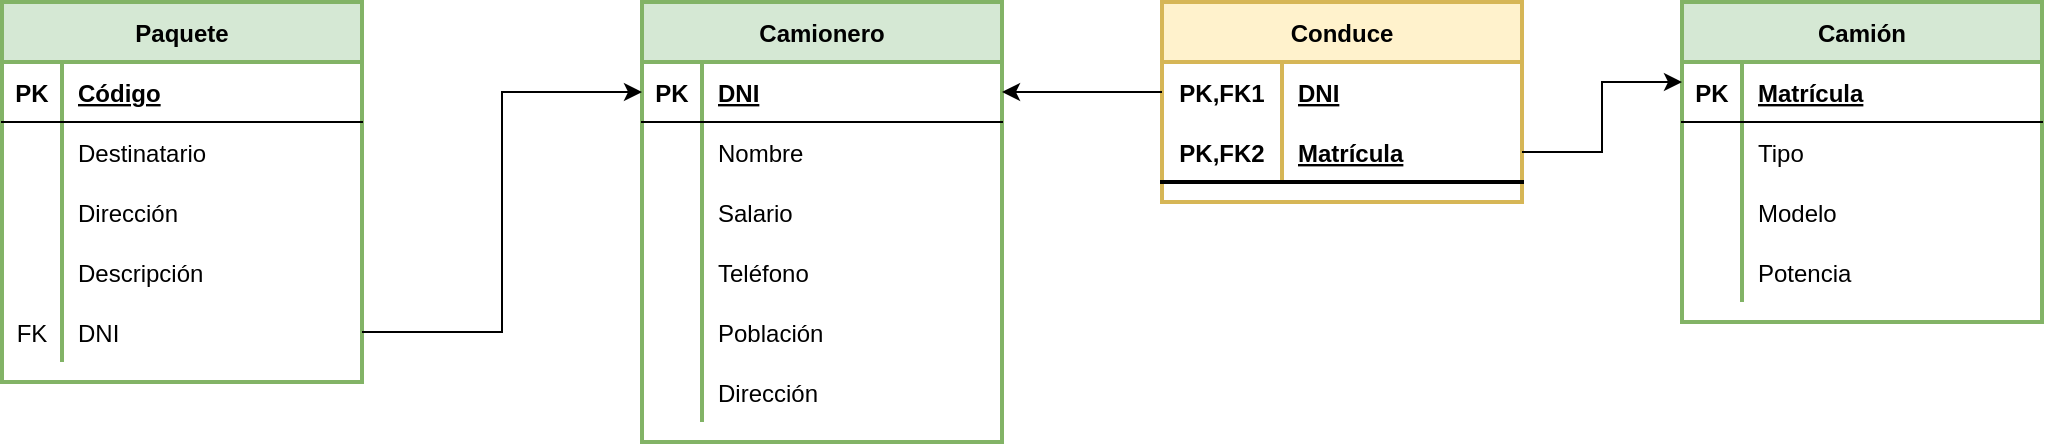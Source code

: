 <mxfile version="20.5.3" type="github">
  <diagram id="MKtPmUqBco1HbYuEGtP4" name="Página-1">
    <mxGraphModel dx="1206" dy="1100" grid="1" gridSize="10" guides="1" tooltips="1" connect="1" arrows="1" fold="1" page="1" pageScale="1" pageWidth="827" pageHeight="1169" math="0" shadow="0">
      <root>
        <mxCell id="0" />
        <mxCell id="1" parent="0" />
        <mxCell id="44e2o9X5UK2TzWQJHfWc-1" value="Paquete" style="shape=table;startSize=30;container=1;collapsible=1;childLayout=tableLayout;fixedRows=1;rowLines=0;fontStyle=1;align=center;resizeLast=1;fillColor=#d5e8d4;strokeColor=#82b366;strokeWidth=2;" parent="1" vertex="1">
          <mxGeometry x="80" y="160" width="180" height="190" as="geometry" />
        </mxCell>
        <mxCell id="44e2o9X5UK2TzWQJHfWc-2" value="" style="shape=tableRow;horizontal=0;startSize=0;swimlaneHead=0;swimlaneBody=0;fillColor=none;collapsible=0;dropTarget=0;points=[[0,0.5],[1,0.5]];portConstraint=eastwest;top=0;left=0;right=0;bottom=1;" parent="44e2o9X5UK2TzWQJHfWc-1" vertex="1">
          <mxGeometry y="30" width="180" height="30" as="geometry" />
        </mxCell>
        <mxCell id="44e2o9X5UK2TzWQJHfWc-3" value="PK" style="shape=partialRectangle;connectable=0;fillColor=none;top=0;left=0;bottom=0;right=0;fontStyle=1;overflow=hidden;" parent="44e2o9X5UK2TzWQJHfWc-2" vertex="1">
          <mxGeometry width="30" height="30" as="geometry">
            <mxRectangle width="30" height="30" as="alternateBounds" />
          </mxGeometry>
        </mxCell>
        <mxCell id="44e2o9X5UK2TzWQJHfWc-4" value="Código" style="shape=partialRectangle;connectable=0;fillColor=none;top=0;left=0;bottom=0;right=0;align=left;spacingLeft=6;fontStyle=5;overflow=hidden;" parent="44e2o9X5UK2TzWQJHfWc-2" vertex="1">
          <mxGeometry x="30" width="150" height="30" as="geometry">
            <mxRectangle width="150" height="30" as="alternateBounds" />
          </mxGeometry>
        </mxCell>
        <mxCell id="44e2o9X5UK2TzWQJHfWc-5" value="" style="shape=tableRow;horizontal=0;startSize=0;swimlaneHead=0;swimlaneBody=0;fillColor=none;collapsible=0;dropTarget=0;points=[[0,0.5],[1,0.5]];portConstraint=eastwest;top=0;left=0;right=0;bottom=0;" parent="44e2o9X5UK2TzWQJHfWc-1" vertex="1">
          <mxGeometry y="60" width="180" height="30" as="geometry" />
        </mxCell>
        <mxCell id="44e2o9X5UK2TzWQJHfWc-6" value="" style="shape=partialRectangle;connectable=0;fillColor=none;top=0;left=0;bottom=0;right=0;editable=1;overflow=hidden;" parent="44e2o9X5UK2TzWQJHfWc-5" vertex="1">
          <mxGeometry width="30" height="30" as="geometry">
            <mxRectangle width="30" height="30" as="alternateBounds" />
          </mxGeometry>
        </mxCell>
        <mxCell id="44e2o9X5UK2TzWQJHfWc-7" value="Destinatario" style="shape=partialRectangle;connectable=0;fillColor=none;top=0;left=0;bottom=0;right=0;align=left;spacingLeft=6;overflow=hidden;" parent="44e2o9X5UK2TzWQJHfWc-5" vertex="1">
          <mxGeometry x="30" width="150" height="30" as="geometry">
            <mxRectangle width="150" height="30" as="alternateBounds" />
          </mxGeometry>
        </mxCell>
        <mxCell id="44e2o9X5UK2TzWQJHfWc-8" value="" style="shape=tableRow;horizontal=0;startSize=0;swimlaneHead=0;swimlaneBody=0;fillColor=none;collapsible=0;dropTarget=0;points=[[0,0.5],[1,0.5]];portConstraint=eastwest;top=0;left=0;right=0;bottom=0;" parent="44e2o9X5UK2TzWQJHfWc-1" vertex="1">
          <mxGeometry y="90" width="180" height="30" as="geometry" />
        </mxCell>
        <mxCell id="44e2o9X5UK2TzWQJHfWc-9" value="" style="shape=partialRectangle;connectable=0;fillColor=none;top=0;left=0;bottom=0;right=0;editable=1;overflow=hidden;" parent="44e2o9X5UK2TzWQJHfWc-8" vertex="1">
          <mxGeometry width="30" height="30" as="geometry">
            <mxRectangle width="30" height="30" as="alternateBounds" />
          </mxGeometry>
        </mxCell>
        <mxCell id="44e2o9X5UK2TzWQJHfWc-10" value="Dirección" style="shape=partialRectangle;connectable=0;fillColor=none;top=0;left=0;bottom=0;right=0;align=left;spacingLeft=6;overflow=hidden;" parent="44e2o9X5UK2TzWQJHfWc-8" vertex="1">
          <mxGeometry x="30" width="150" height="30" as="geometry">
            <mxRectangle width="150" height="30" as="alternateBounds" />
          </mxGeometry>
        </mxCell>
        <mxCell id="44e2o9X5UK2TzWQJHfWc-11" value="" style="shape=tableRow;horizontal=0;startSize=0;swimlaneHead=0;swimlaneBody=0;fillColor=none;collapsible=0;dropTarget=0;points=[[0,0.5],[1,0.5]];portConstraint=eastwest;top=0;left=0;right=0;bottom=0;" parent="44e2o9X5UK2TzWQJHfWc-1" vertex="1">
          <mxGeometry y="120" width="180" height="30" as="geometry" />
        </mxCell>
        <mxCell id="44e2o9X5UK2TzWQJHfWc-12" value="" style="shape=partialRectangle;connectable=0;fillColor=none;top=0;left=0;bottom=0;right=0;editable=1;overflow=hidden;" parent="44e2o9X5UK2TzWQJHfWc-11" vertex="1">
          <mxGeometry width="30" height="30" as="geometry">
            <mxRectangle width="30" height="30" as="alternateBounds" />
          </mxGeometry>
        </mxCell>
        <mxCell id="44e2o9X5UK2TzWQJHfWc-13" value="Descripción" style="shape=partialRectangle;connectable=0;fillColor=none;top=0;left=0;bottom=0;right=0;align=left;spacingLeft=6;overflow=hidden;" parent="44e2o9X5UK2TzWQJHfWc-11" vertex="1">
          <mxGeometry x="30" width="150" height="30" as="geometry">
            <mxRectangle width="150" height="30" as="alternateBounds" />
          </mxGeometry>
        </mxCell>
        <mxCell id="44e2o9X5UK2TzWQJHfWc-41" value="" style="shape=tableRow;horizontal=0;startSize=0;swimlaneHead=0;swimlaneBody=0;fillColor=none;collapsible=0;dropTarget=0;points=[[0,0.5],[1,0.5]];portConstraint=eastwest;top=0;left=0;right=0;bottom=0;strokeWidth=2;" parent="44e2o9X5UK2TzWQJHfWc-1" vertex="1">
          <mxGeometry y="150" width="180" height="30" as="geometry" />
        </mxCell>
        <mxCell id="44e2o9X5UK2TzWQJHfWc-42" value="FK" style="shape=partialRectangle;connectable=0;fillColor=none;top=0;left=0;bottom=0;right=0;fontStyle=0;overflow=hidden;strokeWidth=2;" parent="44e2o9X5UK2TzWQJHfWc-41" vertex="1">
          <mxGeometry width="30" height="30" as="geometry">
            <mxRectangle width="30" height="30" as="alternateBounds" />
          </mxGeometry>
        </mxCell>
        <mxCell id="44e2o9X5UK2TzWQJHfWc-43" value="DNI" style="shape=partialRectangle;connectable=0;fillColor=none;top=0;left=0;bottom=0;right=0;align=left;spacingLeft=6;fontStyle=0;overflow=hidden;strokeWidth=2;" parent="44e2o9X5UK2TzWQJHfWc-41" vertex="1">
          <mxGeometry x="30" width="150" height="30" as="geometry">
            <mxRectangle width="150" height="30" as="alternateBounds" />
          </mxGeometry>
        </mxCell>
        <mxCell id="44e2o9X5UK2TzWQJHfWc-14" value="Camionero" style="shape=table;startSize=30;container=1;collapsible=1;childLayout=tableLayout;fixedRows=1;rowLines=0;fontStyle=1;align=center;resizeLast=1;fillColor=#d5e8d4;strokeColor=#82b366;strokeWidth=2;" parent="1" vertex="1">
          <mxGeometry x="400" y="160" width="180" height="220" as="geometry" />
        </mxCell>
        <mxCell id="44e2o9X5UK2TzWQJHfWc-15" value="" style="shape=tableRow;horizontal=0;startSize=0;swimlaneHead=0;swimlaneBody=0;fillColor=none;collapsible=0;dropTarget=0;points=[[0,0.5],[1,0.5]];portConstraint=eastwest;top=0;left=0;right=0;bottom=1;" parent="44e2o9X5UK2TzWQJHfWc-14" vertex="1">
          <mxGeometry y="30" width="180" height="30" as="geometry" />
        </mxCell>
        <mxCell id="44e2o9X5UK2TzWQJHfWc-16" value="PK" style="shape=partialRectangle;connectable=0;fillColor=none;top=0;left=0;bottom=0;right=0;fontStyle=1;overflow=hidden;" parent="44e2o9X5UK2TzWQJHfWc-15" vertex="1">
          <mxGeometry width="30" height="30" as="geometry">
            <mxRectangle width="30" height="30" as="alternateBounds" />
          </mxGeometry>
        </mxCell>
        <mxCell id="44e2o9X5UK2TzWQJHfWc-17" value="DNI" style="shape=partialRectangle;connectable=0;fillColor=none;top=0;left=0;bottom=0;right=0;align=left;spacingLeft=6;fontStyle=5;overflow=hidden;" parent="44e2o9X5UK2TzWQJHfWc-15" vertex="1">
          <mxGeometry x="30" width="150" height="30" as="geometry">
            <mxRectangle width="150" height="30" as="alternateBounds" />
          </mxGeometry>
        </mxCell>
        <mxCell id="44e2o9X5UK2TzWQJHfWc-18" value="" style="shape=tableRow;horizontal=0;startSize=0;swimlaneHead=0;swimlaneBody=0;fillColor=none;collapsible=0;dropTarget=0;points=[[0,0.5],[1,0.5]];portConstraint=eastwest;top=0;left=0;right=0;bottom=0;" parent="44e2o9X5UK2TzWQJHfWc-14" vertex="1">
          <mxGeometry y="60" width="180" height="30" as="geometry" />
        </mxCell>
        <mxCell id="44e2o9X5UK2TzWQJHfWc-19" value="" style="shape=partialRectangle;connectable=0;fillColor=none;top=0;left=0;bottom=0;right=0;editable=1;overflow=hidden;" parent="44e2o9X5UK2TzWQJHfWc-18" vertex="1">
          <mxGeometry width="30" height="30" as="geometry">
            <mxRectangle width="30" height="30" as="alternateBounds" />
          </mxGeometry>
        </mxCell>
        <mxCell id="44e2o9X5UK2TzWQJHfWc-20" value="Nombre" style="shape=partialRectangle;connectable=0;fillColor=none;top=0;left=0;bottom=0;right=0;align=left;spacingLeft=6;overflow=hidden;" parent="44e2o9X5UK2TzWQJHfWc-18" vertex="1">
          <mxGeometry x="30" width="150" height="30" as="geometry">
            <mxRectangle width="150" height="30" as="alternateBounds" />
          </mxGeometry>
        </mxCell>
        <mxCell id="44e2o9X5UK2TzWQJHfWc-21" value="" style="shape=tableRow;horizontal=0;startSize=0;swimlaneHead=0;swimlaneBody=0;fillColor=none;collapsible=0;dropTarget=0;points=[[0,0.5],[1,0.5]];portConstraint=eastwest;top=0;left=0;right=0;bottom=0;" parent="44e2o9X5UK2TzWQJHfWc-14" vertex="1">
          <mxGeometry y="90" width="180" height="30" as="geometry" />
        </mxCell>
        <mxCell id="44e2o9X5UK2TzWQJHfWc-22" value="" style="shape=partialRectangle;connectable=0;fillColor=none;top=0;left=0;bottom=0;right=0;editable=1;overflow=hidden;" parent="44e2o9X5UK2TzWQJHfWc-21" vertex="1">
          <mxGeometry width="30" height="30" as="geometry">
            <mxRectangle width="30" height="30" as="alternateBounds" />
          </mxGeometry>
        </mxCell>
        <mxCell id="44e2o9X5UK2TzWQJHfWc-23" value="Salario" style="shape=partialRectangle;connectable=0;fillColor=none;top=0;left=0;bottom=0;right=0;align=left;spacingLeft=6;overflow=hidden;" parent="44e2o9X5UK2TzWQJHfWc-21" vertex="1">
          <mxGeometry x="30" width="150" height="30" as="geometry">
            <mxRectangle width="150" height="30" as="alternateBounds" />
          </mxGeometry>
        </mxCell>
        <mxCell id="44e2o9X5UK2TzWQJHfWc-24" value="" style="shape=tableRow;horizontal=0;startSize=0;swimlaneHead=0;swimlaneBody=0;fillColor=none;collapsible=0;dropTarget=0;points=[[0,0.5],[1,0.5]];portConstraint=eastwest;top=0;left=0;right=0;bottom=0;" parent="44e2o9X5UK2TzWQJHfWc-14" vertex="1">
          <mxGeometry y="120" width="180" height="30" as="geometry" />
        </mxCell>
        <mxCell id="44e2o9X5UK2TzWQJHfWc-25" value="" style="shape=partialRectangle;connectable=0;fillColor=none;top=0;left=0;bottom=0;right=0;editable=1;overflow=hidden;" parent="44e2o9X5UK2TzWQJHfWc-24" vertex="1">
          <mxGeometry width="30" height="30" as="geometry">
            <mxRectangle width="30" height="30" as="alternateBounds" />
          </mxGeometry>
        </mxCell>
        <mxCell id="44e2o9X5UK2TzWQJHfWc-26" value="Teléfono" style="shape=partialRectangle;connectable=0;fillColor=none;top=0;left=0;bottom=0;right=0;align=left;spacingLeft=6;overflow=hidden;" parent="44e2o9X5UK2TzWQJHfWc-24" vertex="1">
          <mxGeometry x="30" width="150" height="30" as="geometry">
            <mxRectangle width="150" height="30" as="alternateBounds" />
          </mxGeometry>
        </mxCell>
        <mxCell id="44e2o9X5UK2TzWQJHfWc-30" value="" style="shape=tableRow;horizontal=0;startSize=0;swimlaneHead=0;swimlaneBody=0;fillColor=none;collapsible=0;dropTarget=0;points=[[0,0.5],[1,0.5]];portConstraint=eastwest;top=0;left=0;right=0;bottom=0;strokeWidth=2;" parent="44e2o9X5UK2TzWQJHfWc-14" vertex="1">
          <mxGeometry y="150" width="180" height="30" as="geometry" />
        </mxCell>
        <mxCell id="44e2o9X5UK2TzWQJHfWc-31" value="" style="shape=partialRectangle;connectable=0;fillColor=none;top=0;left=0;bottom=0;right=0;editable=1;overflow=hidden;strokeWidth=2;" parent="44e2o9X5UK2TzWQJHfWc-30" vertex="1">
          <mxGeometry width="30" height="30" as="geometry">
            <mxRectangle width="30" height="30" as="alternateBounds" />
          </mxGeometry>
        </mxCell>
        <mxCell id="44e2o9X5UK2TzWQJHfWc-32" value="Población" style="shape=partialRectangle;connectable=0;fillColor=none;top=0;left=0;bottom=0;right=0;align=left;spacingLeft=6;overflow=hidden;strokeWidth=2;" parent="44e2o9X5UK2TzWQJHfWc-30" vertex="1">
          <mxGeometry x="30" width="150" height="30" as="geometry">
            <mxRectangle width="150" height="30" as="alternateBounds" />
          </mxGeometry>
        </mxCell>
        <mxCell id="44e2o9X5UK2TzWQJHfWc-37" value="" style="shape=tableRow;horizontal=0;startSize=0;swimlaneHead=0;swimlaneBody=0;fillColor=none;collapsible=0;dropTarget=0;points=[[0,0.5],[1,0.5]];portConstraint=eastwest;top=0;left=0;right=0;bottom=0;strokeWidth=2;" parent="44e2o9X5UK2TzWQJHfWc-14" vertex="1">
          <mxGeometry y="180" width="180" height="30" as="geometry" />
        </mxCell>
        <mxCell id="44e2o9X5UK2TzWQJHfWc-38" value="" style="shape=partialRectangle;connectable=0;fillColor=none;top=0;left=0;bottom=0;right=0;editable=1;overflow=hidden;strokeWidth=2;" parent="44e2o9X5UK2TzWQJHfWc-37" vertex="1">
          <mxGeometry width="30" height="30" as="geometry">
            <mxRectangle width="30" height="30" as="alternateBounds" />
          </mxGeometry>
        </mxCell>
        <mxCell id="44e2o9X5UK2TzWQJHfWc-39" value="Dirección" style="shape=partialRectangle;connectable=0;fillColor=none;top=0;left=0;bottom=0;right=0;align=left;spacingLeft=6;overflow=hidden;strokeWidth=2;" parent="44e2o9X5UK2TzWQJHfWc-37" vertex="1">
          <mxGeometry x="30" width="150" height="30" as="geometry">
            <mxRectangle width="150" height="30" as="alternateBounds" />
          </mxGeometry>
        </mxCell>
        <mxCell id="44e2o9X5UK2TzWQJHfWc-44" style="edgeStyle=orthogonalEdgeStyle;rounded=0;orthogonalLoop=1;jettySize=auto;html=1;exitX=1;exitY=0.5;exitDx=0;exitDy=0;" parent="1" source="44e2o9X5UK2TzWQJHfWc-41" target="44e2o9X5UK2TzWQJHfWc-15" edge="1">
          <mxGeometry relative="1" as="geometry" />
        </mxCell>
        <mxCell id="44e2o9X5UK2TzWQJHfWc-45" value="Conduce" style="shape=table;startSize=30;container=1;collapsible=1;childLayout=tableLayout;fixedRows=1;rowLines=0;fontStyle=1;align=center;resizeLast=1;strokeWidth=2;fillColor=#fff2cc;strokeColor=#d6b656;" parent="1" vertex="1">
          <mxGeometry x="660" y="160" width="180" height="100" as="geometry" />
        </mxCell>
        <mxCell id="44e2o9X5UK2TzWQJHfWc-46" value="" style="shape=tableRow;horizontal=0;startSize=0;swimlaneHead=0;swimlaneBody=0;fillColor=none;collapsible=0;dropTarget=0;points=[[0,0.5],[1,0.5]];portConstraint=eastwest;top=0;left=0;right=0;bottom=0;strokeWidth=2;" parent="44e2o9X5UK2TzWQJHfWc-45" vertex="1">
          <mxGeometry y="30" width="180" height="30" as="geometry" />
        </mxCell>
        <mxCell id="44e2o9X5UK2TzWQJHfWc-47" value="PK,FK1" style="shape=partialRectangle;connectable=0;fillColor=none;top=0;left=0;bottom=0;right=0;fontStyle=1;overflow=hidden;strokeWidth=2;" parent="44e2o9X5UK2TzWQJHfWc-46" vertex="1">
          <mxGeometry width="60" height="30" as="geometry">
            <mxRectangle width="60" height="30" as="alternateBounds" />
          </mxGeometry>
        </mxCell>
        <mxCell id="44e2o9X5UK2TzWQJHfWc-48" value="DNI" style="shape=partialRectangle;connectable=0;fillColor=none;top=0;left=0;bottom=0;right=0;align=left;spacingLeft=6;fontStyle=5;overflow=hidden;strokeWidth=2;" parent="44e2o9X5UK2TzWQJHfWc-46" vertex="1">
          <mxGeometry x="60" width="120" height="30" as="geometry">
            <mxRectangle width="120" height="30" as="alternateBounds" />
          </mxGeometry>
        </mxCell>
        <mxCell id="44e2o9X5UK2TzWQJHfWc-49" value="" style="shape=tableRow;horizontal=0;startSize=0;swimlaneHead=0;swimlaneBody=0;fillColor=none;collapsible=0;dropTarget=0;points=[[0,0.5],[1,0.5]];portConstraint=eastwest;top=0;left=0;right=0;bottom=1;strokeWidth=2;" parent="44e2o9X5UK2TzWQJHfWc-45" vertex="1">
          <mxGeometry y="60" width="180" height="30" as="geometry" />
        </mxCell>
        <mxCell id="44e2o9X5UK2TzWQJHfWc-50" value="PK,FK2" style="shape=partialRectangle;connectable=0;fillColor=none;top=0;left=0;bottom=0;right=0;fontStyle=1;overflow=hidden;strokeWidth=2;" parent="44e2o9X5UK2TzWQJHfWc-49" vertex="1">
          <mxGeometry width="60" height="30" as="geometry">
            <mxRectangle width="60" height="30" as="alternateBounds" />
          </mxGeometry>
        </mxCell>
        <mxCell id="44e2o9X5UK2TzWQJHfWc-51" value="Matrícula" style="shape=partialRectangle;connectable=0;fillColor=none;top=0;left=0;bottom=0;right=0;align=left;spacingLeft=6;fontStyle=5;overflow=hidden;strokeWidth=2;" parent="44e2o9X5UK2TzWQJHfWc-49" vertex="1">
          <mxGeometry x="60" width="120" height="30" as="geometry">
            <mxRectangle width="120" height="30" as="alternateBounds" />
          </mxGeometry>
        </mxCell>
        <mxCell id="44e2o9X5UK2TzWQJHfWc-58" value="Camión" style="shape=table;startSize=30;container=1;collapsible=1;childLayout=tableLayout;fixedRows=1;rowLines=0;fontStyle=1;align=center;resizeLast=1;fillColor=#d5e8d4;strokeColor=#82b366;strokeWidth=2;" parent="1" vertex="1">
          <mxGeometry x="920" y="160" width="180" height="160" as="geometry" />
        </mxCell>
        <mxCell id="44e2o9X5UK2TzWQJHfWc-59" value="" style="shape=tableRow;horizontal=0;startSize=0;swimlaneHead=0;swimlaneBody=0;fillColor=none;collapsible=0;dropTarget=0;points=[[0,0.5],[1,0.5]];portConstraint=eastwest;top=0;left=0;right=0;bottom=1;" parent="44e2o9X5UK2TzWQJHfWc-58" vertex="1">
          <mxGeometry y="30" width="180" height="30" as="geometry" />
        </mxCell>
        <mxCell id="44e2o9X5UK2TzWQJHfWc-60" value="PK" style="shape=partialRectangle;connectable=0;fillColor=none;top=0;left=0;bottom=0;right=0;fontStyle=1;overflow=hidden;" parent="44e2o9X5UK2TzWQJHfWc-59" vertex="1">
          <mxGeometry width="30" height="30" as="geometry">
            <mxRectangle width="30" height="30" as="alternateBounds" />
          </mxGeometry>
        </mxCell>
        <mxCell id="44e2o9X5UK2TzWQJHfWc-61" value="Matrícula" style="shape=partialRectangle;connectable=0;fillColor=none;top=0;left=0;bottom=0;right=0;align=left;spacingLeft=6;fontStyle=5;overflow=hidden;" parent="44e2o9X5UK2TzWQJHfWc-59" vertex="1">
          <mxGeometry x="30" width="150" height="30" as="geometry">
            <mxRectangle width="150" height="30" as="alternateBounds" />
          </mxGeometry>
        </mxCell>
        <mxCell id="44e2o9X5UK2TzWQJHfWc-62" value="" style="shape=tableRow;horizontal=0;startSize=0;swimlaneHead=0;swimlaneBody=0;fillColor=none;collapsible=0;dropTarget=0;points=[[0,0.5],[1,0.5]];portConstraint=eastwest;top=0;left=0;right=0;bottom=0;" parent="44e2o9X5UK2TzWQJHfWc-58" vertex="1">
          <mxGeometry y="60" width="180" height="30" as="geometry" />
        </mxCell>
        <mxCell id="44e2o9X5UK2TzWQJHfWc-63" value="" style="shape=partialRectangle;connectable=0;fillColor=none;top=0;left=0;bottom=0;right=0;editable=1;overflow=hidden;" parent="44e2o9X5UK2TzWQJHfWc-62" vertex="1">
          <mxGeometry width="30" height="30" as="geometry">
            <mxRectangle width="30" height="30" as="alternateBounds" />
          </mxGeometry>
        </mxCell>
        <mxCell id="44e2o9X5UK2TzWQJHfWc-64" value="Tipo" style="shape=partialRectangle;connectable=0;fillColor=none;top=0;left=0;bottom=0;right=0;align=left;spacingLeft=6;overflow=hidden;" parent="44e2o9X5UK2TzWQJHfWc-62" vertex="1">
          <mxGeometry x="30" width="150" height="30" as="geometry">
            <mxRectangle width="150" height="30" as="alternateBounds" />
          </mxGeometry>
        </mxCell>
        <mxCell id="44e2o9X5UK2TzWQJHfWc-65" value="" style="shape=tableRow;horizontal=0;startSize=0;swimlaneHead=0;swimlaneBody=0;fillColor=none;collapsible=0;dropTarget=0;points=[[0,0.5],[1,0.5]];portConstraint=eastwest;top=0;left=0;right=0;bottom=0;" parent="44e2o9X5UK2TzWQJHfWc-58" vertex="1">
          <mxGeometry y="90" width="180" height="30" as="geometry" />
        </mxCell>
        <mxCell id="44e2o9X5UK2TzWQJHfWc-66" value="" style="shape=partialRectangle;connectable=0;fillColor=none;top=0;left=0;bottom=0;right=0;editable=1;overflow=hidden;" parent="44e2o9X5UK2TzWQJHfWc-65" vertex="1">
          <mxGeometry width="30" height="30" as="geometry">
            <mxRectangle width="30" height="30" as="alternateBounds" />
          </mxGeometry>
        </mxCell>
        <mxCell id="44e2o9X5UK2TzWQJHfWc-67" value="Modelo" style="shape=partialRectangle;connectable=0;fillColor=none;top=0;left=0;bottom=0;right=0;align=left;spacingLeft=6;overflow=hidden;" parent="44e2o9X5UK2TzWQJHfWc-65" vertex="1">
          <mxGeometry x="30" width="150" height="30" as="geometry">
            <mxRectangle width="150" height="30" as="alternateBounds" />
          </mxGeometry>
        </mxCell>
        <mxCell id="44e2o9X5UK2TzWQJHfWc-68" value="" style="shape=tableRow;horizontal=0;startSize=0;swimlaneHead=0;swimlaneBody=0;fillColor=none;collapsible=0;dropTarget=0;points=[[0,0.5],[1,0.5]];portConstraint=eastwest;top=0;left=0;right=0;bottom=0;" parent="44e2o9X5UK2TzWQJHfWc-58" vertex="1">
          <mxGeometry y="120" width="180" height="30" as="geometry" />
        </mxCell>
        <mxCell id="44e2o9X5UK2TzWQJHfWc-69" value="" style="shape=partialRectangle;connectable=0;fillColor=none;top=0;left=0;bottom=0;right=0;editable=1;overflow=hidden;" parent="44e2o9X5UK2TzWQJHfWc-68" vertex="1">
          <mxGeometry width="30" height="30" as="geometry">
            <mxRectangle width="30" height="30" as="alternateBounds" />
          </mxGeometry>
        </mxCell>
        <mxCell id="44e2o9X5UK2TzWQJHfWc-70" value="Potencia" style="shape=partialRectangle;connectable=0;fillColor=none;top=0;left=0;bottom=0;right=0;align=left;spacingLeft=6;overflow=hidden;" parent="44e2o9X5UK2TzWQJHfWc-68" vertex="1">
          <mxGeometry x="30" width="150" height="30" as="geometry">
            <mxRectangle width="150" height="30" as="alternateBounds" />
          </mxGeometry>
        </mxCell>
        <mxCell id="44e2o9X5UK2TzWQJHfWc-74" style="edgeStyle=orthogonalEdgeStyle;rounded=0;orthogonalLoop=1;jettySize=auto;html=1;exitX=0;exitY=0.5;exitDx=0;exitDy=0;" parent="1" source="44e2o9X5UK2TzWQJHfWc-46" target="44e2o9X5UK2TzWQJHfWc-15" edge="1">
          <mxGeometry relative="1" as="geometry" />
        </mxCell>
        <mxCell id="44e2o9X5UK2TzWQJHfWc-75" style="edgeStyle=orthogonalEdgeStyle;rounded=0;orthogonalLoop=1;jettySize=auto;html=1;exitX=1;exitY=0.5;exitDx=0;exitDy=0;entryX=0;entryY=0.25;entryDx=0;entryDy=0;" parent="1" source="44e2o9X5UK2TzWQJHfWc-49" target="44e2o9X5UK2TzWQJHfWc-58" edge="1">
          <mxGeometry relative="1" as="geometry" />
        </mxCell>
      </root>
    </mxGraphModel>
  </diagram>
</mxfile>
